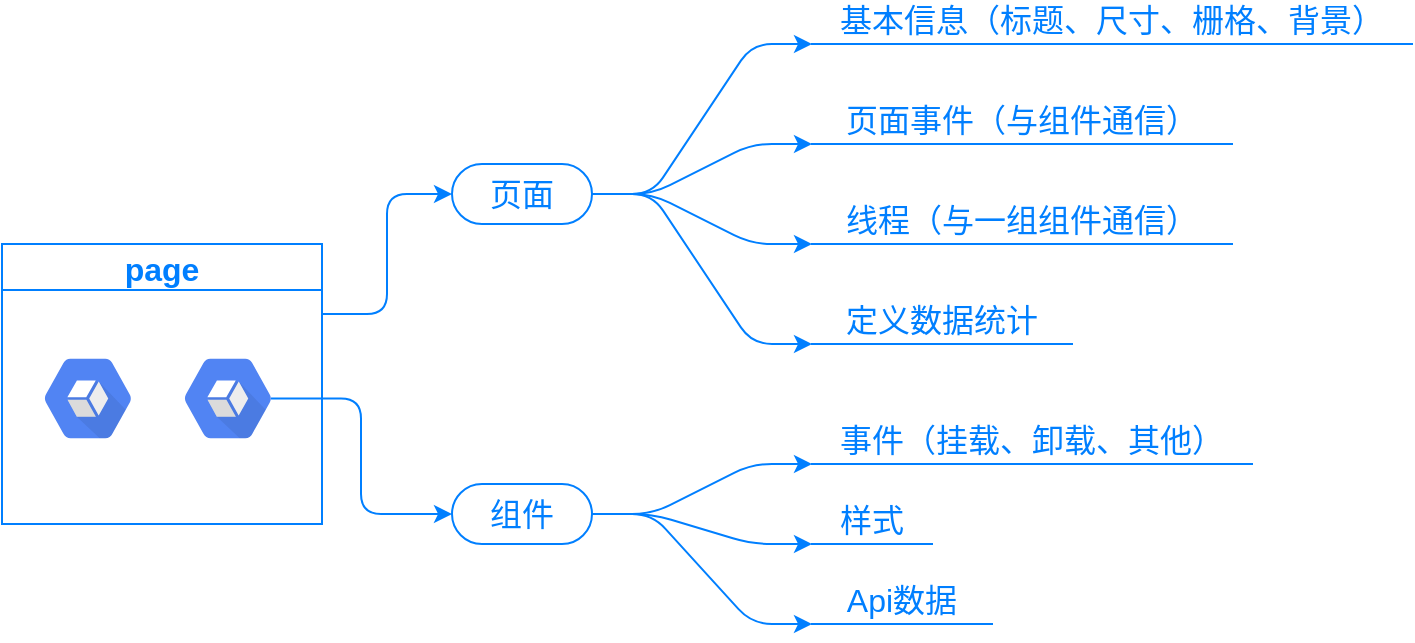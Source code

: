 <mxfile>
    <diagram id="Oqp878QnOyq6E4KIyiQY" name="第 1 页">
        <mxGraphModel dx="797" dy="904" grid="1" gridSize="10" guides="1" tooltips="1" connect="1" arrows="1" fold="1" page="1" pageScale="1" pageWidth="827" pageHeight="1169" math="0" shadow="0">
            <root>
                <mxCell id="0"/>
                <mxCell id="1" parent="0"/>
                <mxCell id="19" style="edgeStyle=entityRelationEdgeStyle;html=1;exitX=1;exitY=0.5;exitDx=0;exitDy=0;fontColor=#007FFF;endArrow=classic;endFill=1;strokeColor=#007FFF;jumpStyle=line;jumpSize=0;fontSize=16;" edge="1" parent="1" source="6" target="18">
                    <mxGeometry relative="1" as="geometry"/>
                </mxCell>
                <mxCell id="21" style="edgeStyle=entityRelationEdgeStyle;jumpStyle=line;jumpSize=0;html=1;exitX=1;exitY=0.5;exitDx=0;exitDy=0;fontColor=#007FFF;endArrow=classic;endFill=1;strokeColor=#007FFF;fontSize=16;" edge="1" parent="1" source="6" target="20">
                    <mxGeometry relative="1" as="geometry"/>
                </mxCell>
                <mxCell id="22" style="edgeStyle=entityRelationEdgeStyle;jumpStyle=line;jumpSize=0;html=1;exitX=1;exitY=0.5;exitDx=0;exitDy=0;fontColor=#007FFF;endArrow=classic;endFill=1;strokeColor=#007FFF;entryX=0;entryY=1;entryDx=0;entryDy=0;fontSize=16;" edge="1" parent="1" source="6" target="23">
                    <mxGeometry relative="1" as="geometry">
                        <mxPoint x="430" y="200" as="targetPoint"/>
                    </mxGeometry>
                </mxCell>
                <mxCell id="25" style="edgeStyle=entityRelationEdgeStyle;jumpStyle=line;jumpSize=0;html=1;exitX=1;exitY=0.5;exitDx=0;exitDy=0;entryX=0;entryY=1;entryDx=0;entryDy=0;fontColor=#007FFF;endArrow=classic;endFill=1;strokeColor=#007FFF;fontSize=16;" edge="1" parent="1" source="6" target="24">
                    <mxGeometry relative="1" as="geometry"/>
                </mxCell>
                <mxCell id="6" value="页面" style="whiteSpace=wrap;html=1;rounded=1;arcSize=50;align=center;verticalAlign=middle;strokeWidth=1;autosize=1;spacing=4;treeFolding=1;treeMoving=1;newEdgeStyle={&quot;edgeStyle&quot;:&quot;entityRelationEdgeStyle&quot;,&quot;startArrow&quot;:&quot;none&quot;,&quot;endArrow&quot;:&quot;none&quot;,&quot;segment&quot;:10,&quot;curved&quot;:1};labelBackgroundColor=none;fontColor=#007FFF;labelBorderColor=none;strokeColor=#007FFF;fontSize=16;" vertex="1" parent="1">
                    <mxGeometry x="285" y="130" width="70" height="30" as="geometry"/>
                </mxCell>
                <mxCell id="7" value="" style="edgeStyle=elbowEdgeStyle;startArrow=none;endArrow=classic;segment=10;strokeColor=#007FFF;endFill=1;exitX=1;exitY=0.25;exitDx=0;exitDy=0;fontSize=16;" edge="1" target="6" parent="1" source="8">
                    <mxGeometry relative="1" as="geometry">
                        <mxPoint x="230" y="170" as="sourcePoint"/>
                    </mxGeometry>
                </mxCell>
                <mxCell id="8" value="page" style="swimlane;labelBackgroundColor=none;labelBorderColor=none;fontColor=#007FFF;strokeColor=#007FFF;fontSize=16;" vertex="1" parent="1">
                    <mxGeometry x="60" y="170" width="160" height="140" as="geometry"/>
                </mxCell>
                <mxCell id="9" value="" style="sketch=0;html=1;fillColor=#5184F3;strokeColor=none;verticalAlign=top;labelPosition=center;verticalLabelPosition=bottom;align=center;spacingTop=-6;fontSize=16;fontStyle=1;fontColor=#999999;shape=mxgraph.gcp2.hexIcon;prIcon=stackdriver;labelBackgroundColor=none;labelBorderColor=none;" vertex="1" parent="8">
                    <mxGeometry x="10" y="48" width="66" height="58.5" as="geometry"/>
                </mxCell>
                <mxCell id="12" value="" style="sketch=0;html=1;fillColor=#5184F3;strokeColor=none;verticalAlign=top;labelPosition=center;verticalLabelPosition=bottom;align=center;spacingTop=-6;fontSize=16;fontStyle=1;fontColor=#999999;shape=mxgraph.gcp2.hexIcon;prIcon=stackdriver;labelBackgroundColor=none;labelBorderColor=none;" vertex="1" parent="8">
                    <mxGeometry x="80" y="48" width="66" height="58.5" as="geometry"/>
                </mxCell>
                <mxCell id="29" style="edgeStyle=entityRelationEdgeStyle;jumpStyle=line;jumpSize=0;html=1;exitX=1;exitY=0.5;exitDx=0;exitDy=0;entryX=0;entryY=1;entryDx=0;entryDy=0;fontColor=#007FFF;endArrow=classic;endFill=1;strokeColor=#007FFF;fontSize=16;" edge="1" parent="1" source="14" target="26">
                    <mxGeometry relative="1" as="geometry"/>
                </mxCell>
                <mxCell id="30" style="edgeStyle=entityRelationEdgeStyle;jumpStyle=line;jumpSize=0;html=1;exitX=1;exitY=0.5;exitDx=0;exitDy=0;entryX=0;entryY=1;entryDx=0;entryDy=0;fontColor=#007FFF;endArrow=classic;endFill=1;strokeColor=#007FFF;fontSize=16;" edge="1" parent="1" source="14" target="27">
                    <mxGeometry relative="1" as="geometry"/>
                </mxCell>
                <mxCell id="31" style="edgeStyle=entityRelationEdgeStyle;jumpStyle=line;jumpSize=0;html=1;exitX=1;exitY=0.5;exitDx=0;exitDy=0;entryX=0;entryY=1;entryDx=0;entryDy=0;fontColor=#007FFF;endArrow=classic;endFill=1;strokeColor=#007FFF;fontSize=16;" edge="1" parent="1" source="14" target="28">
                    <mxGeometry relative="1" as="geometry"/>
                </mxCell>
                <mxCell id="14" value="组件" style="whiteSpace=wrap;html=1;rounded=1;arcSize=50;align=center;verticalAlign=middle;strokeWidth=1;autosize=1;spacing=4;treeFolding=1;treeMoving=1;newEdgeStyle={&quot;edgeStyle&quot;:&quot;entityRelationEdgeStyle&quot;,&quot;startArrow&quot;:&quot;none&quot;,&quot;endArrow&quot;:&quot;none&quot;,&quot;segment&quot;:10,&quot;curved&quot;:1};labelBackgroundColor=none;fontColor=#007FFF;labelBorderColor=none;strokeColor=#007FFF;fontSize=16;" vertex="1" parent="1">
                    <mxGeometry x="285" y="290" width="70" height="30" as="geometry"/>
                </mxCell>
                <mxCell id="15" style="edgeStyle=elbowEdgeStyle;html=1;exitX=0.825;exitY=0.5;exitDx=0;exitDy=0;exitPerimeter=0;entryX=0;entryY=0.5;entryDx=0;entryDy=0;fontColor=#007FFF;endArrow=classic;endFill=1;strokeColor=#007FFF;fontSize=16;" edge="1" parent="1" source="12" target="14">
                    <mxGeometry relative="1" as="geometry"/>
                </mxCell>
                <mxCell id="18" value="页面事件（与组件通信）" style="whiteSpace=wrap;html=1;shape=partialRectangle;top=0;left=0;bottom=1;right=0;points=[[0,1],[1,1]];fillColor=none;align=center;verticalAlign=bottom;routingCenterY=0.5;snapToPoint=1;recursiveResize=0;autosize=1;treeFolding=1;treeMoving=1;newEdgeStyle={&quot;edgeStyle&quot;:&quot;entityRelationEdgeStyle&quot;,&quot;startArrow&quot;:&quot;none&quot;,&quot;endArrow&quot;:&quot;none&quot;,&quot;segment&quot;:10,&quot;curved&quot;:1};labelBackgroundColor=none;labelBorderColor=none;fontColor=#007FFF;strokeColor=#007FFF;fontSize=16;" vertex="1" parent="1">
                    <mxGeometry x="465" y="100" width="210" height="20" as="geometry"/>
                </mxCell>
                <mxCell id="20" value="基本信息（标题、尺寸、栅格、背景）" style="whiteSpace=wrap;html=1;shape=partialRectangle;top=0;left=0;bottom=1;right=0;points=[[0,1],[1,1]];fillColor=none;align=center;verticalAlign=bottom;routingCenterY=0.5;snapToPoint=1;recursiveResize=0;autosize=1;treeFolding=1;treeMoving=1;newEdgeStyle={&quot;edgeStyle&quot;:&quot;entityRelationEdgeStyle&quot;,&quot;startArrow&quot;:&quot;none&quot;,&quot;endArrow&quot;:&quot;none&quot;,&quot;segment&quot;:10,&quot;curved&quot;:1};labelBackgroundColor=none;labelBorderColor=none;fontColor=#007FFF;strokeColor=#007FFF;fontSize=16;" vertex="1" parent="1">
                    <mxGeometry x="465" y="50" width="300" height="20" as="geometry"/>
                </mxCell>
                <mxCell id="23" value="线程（与一组组件通信）" style="whiteSpace=wrap;html=1;shape=partialRectangle;top=0;left=0;bottom=1;right=0;points=[[0,1],[1,1]];fillColor=none;align=center;verticalAlign=bottom;routingCenterY=0.5;snapToPoint=1;recursiveResize=0;autosize=1;treeFolding=1;treeMoving=1;newEdgeStyle={&quot;edgeStyle&quot;:&quot;entityRelationEdgeStyle&quot;,&quot;startArrow&quot;:&quot;none&quot;,&quot;endArrow&quot;:&quot;none&quot;,&quot;segment&quot;:10,&quot;curved&quot;:1};labelBackgroundColor=none;labelBorderColor=none;fontColor=#007FFF;strokeColor=#007FFF;fontSize=16;" vertex="1" parent="1">
                    <mxGeometry x="465" y="150" width="210" height="20" as="geometry"/>
                </mxCell>
                <mxCell id="24" value="定义数据统计" style="whiteSpace=wrap;html=1;shape=partialRectangle;top=0;left=0;bottom=1;right=0;points=[[0,1],[1,1]];fillColor=none;align=center;verticalAlign=bottom;routingCenterY=0.5;snapToPoint=1;recursiveResize=0;autosize=1;treeFolding=1;treeMoving=1;newEdgeStyle={&quot;edgeStyle&quot;:&quot;entityRelationEdgeStyle&quot;,&quot;startArrow&quot;:&quot;none&quot;,&quot;endArrow&quot;:&quot;none&quot;,&quot;segment&quot;:10,&quot;curved&quot;:1};labelBackgroundColor=none;labelBorderColor=none;fontColor=#007FFF;strokeColor=#007FFF;fontSize=16;" vertex="1" parent="1">
                    <mxGeometry x="465" y="200" width="130" height="20" as="geometry"/>
                </mxCell>
                <mxCell id="26" value="事件（挂载、卸载、其他）" style="whiteSpace=wrap;html=1;shape=partialRectangle;top=0;left=0;bottom=1;right=0;points=[[0,1],[1,1]];fillColor=none;align=center;verticalAlign=bottom;routingCenterY=0.5;snapToPoint=1;recursiveResize=0;autosize=1;treeFolding=1;treeMoving=1;newEdgeStyle={&quot;edgeStyle&quot;:&quot;entityRelationEdgeStyle&quot;,&quot;startArrow&quot;:&quot;none&quot;,&quot;endArrow&quot;:&quot;none&quot;,&quot;segment&quot;:10,&quot;curved&quot;:1};labelBackgroundColor=none;labelBorderColor=none;fontColor=#007FFF;strokeColor=#007FFF;fontSize=16;" vertex="1" parent="1">
                    <mxGeometry x="465" y="260" width="220" height="20" as="geometry"/>
                </mxCell>
                <mxCell id="27" value="样式" style="whiteSpace=wrap;html=1;shape=partialRectangle;top=0;left=0;bottom=1;right=0;points=[[0,1],[1,1]];fillColor=none;align=center;verticalAlign=bottom;routingCenterY=0.5;snapToPoint=1;recursiveResize=0;autosize=1;treeFolding=1;treeMoving=1;newEdgeStyle={&quot;edgeStyle&quot;:&quot;entityRelationEdgeStyle&quot;,&quot;startArrow&quot;:&quot;none&quot;,&quot;endArrow&quot;:&quot;none&quot;,&quot;segment&quot;:10,&quot;curved&quot;:1};labelBackgroundColor=none;labelBorderColor=none;fontColor=#007FFF;strokeColor=#007FFF;fontSize=16;" vertex="1" parent="1">
                    <mxGeometry x="465" y="300" width="60" height="20" as="geometry"/>
                </mxCell>
                <mxCell id="28" value="Api数据" style="whiteSpace=wrap;html=1;shape=partialRectangle;top=0;left=0;bottom=1;right=0;points=[[0,1],[1,1]];fillColor=none;align=center;verticalAlign=bottom;routingCenterY=0.5;snapToPoint=1;recursiveResize=0;autosize=1;treeFolding=1;treeMoving=1;newEdgeStyle={&quot;edgeStyle&quot;:&quot;entityRelationEdgeStyle&quot;,&quot;startArrow&quot;:&quot;none&quot;,&quot;endArrow&quot;:&quot;none&quot;,&quot;segment&quot;:10,&quot;curved&quot;:1};labelBackgroundColor=none;labelBorderColor=none;fontColor=#007FFF;strokeColor=#007FFF;fontSize=16;" vertex="1" parent="1">
                    <mxGeometry x="465" y="340" width="90" height="20" as="geometry"/>
                </mxCell>
            </root>
        </mxGraphModel>
    </diagram>
</mxfile>